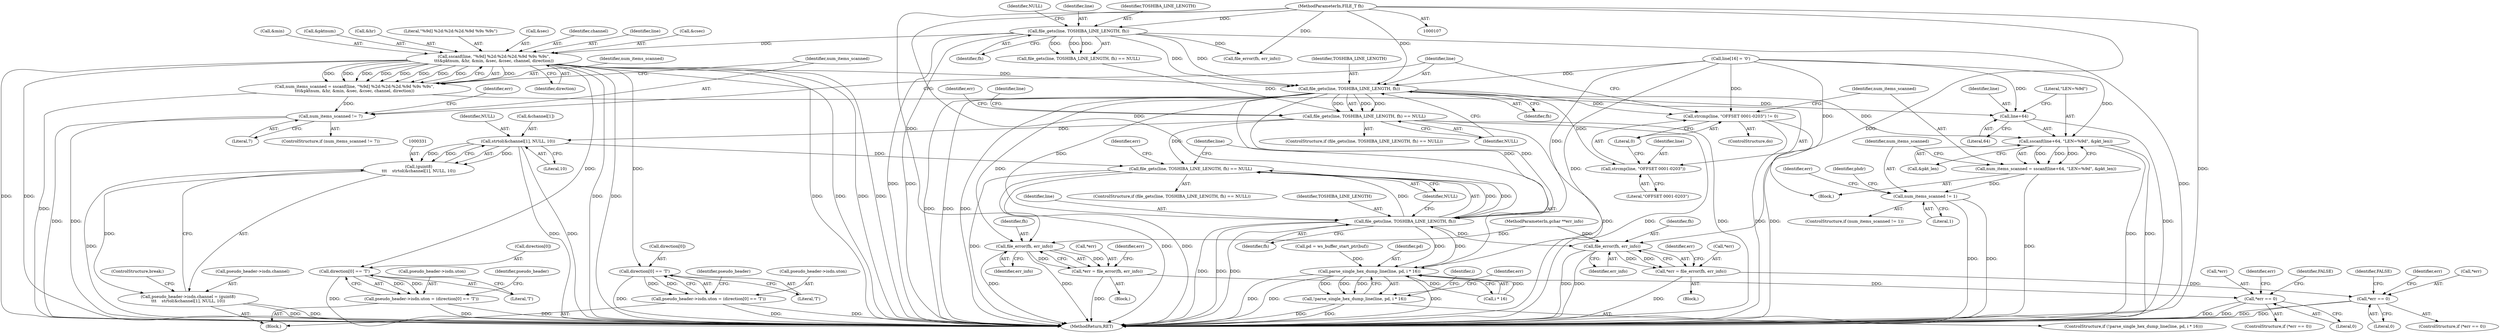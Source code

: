 digraph "0_wireshark_5efb45231671baa2db2011d8f67f9d6e72bc455b@API" {
"1000162" [label="(Call,sscanf(line, \"%9d] %2d:%2d:%2d.%9d %9s %9s\",\n\t\t\t&pktnum, &hr, &min, &sec, &csec, channel, direction))"];
"1000136" [label="(Call,file_gets(line, TOSHIBA_LINE_LENGTH, fh))"];
"1000108" [label="(MethodParameterIn,FILE_T fh)"];
"1000160" [label="(Call,num_items_scanned = sscanf(line, \"%9d] %2d:%2d:%2d.%9d %9s %9s\",\n\t\t\t&pktnum, &hr, &min, &sec, &csec, channel, direction))"];
"1000178" [label="(Call,num_items_scanned != 7)"];
"1000197" [label="(Call,file_gets(line, TOSHIBA_LINE_LENGTH, fh))"];
"1000196" [label="(Call,file_gets(line, TOSHIBA_LINE_LENGTH, fh) == NULL)"];
"1000332" [label="(Call,strtol(&channel[1], NULL, 10))"];
"1000330" [label="(Call,(guint8)\n\t\t\t    strtol(&channel[1], NULL, 10))"];
"1000324" [label="(Call,pseudo_header->isdn.channel = (guint8)\n\t\t\t    strtol(&channel[1], NULL, 10))"];
"1000410" [label="(Call,file_gets(line, TOSHIBA_LINE_LENGTH, fh) == NULL)"];
"1000206" [label="(Call,file_error(fh, err_info))"];
"1000203" [label="(Call,*err = file_error(fh, err_info))"];
"1000210" [label="(Call,*err == 0)"];
"1000226" [label="(Call,strcmp(line, \"OFFSET 0001-0203\") != 0)"];
"1000227" [label="(Call,strcmp(line, \"OFFSET 0001-0203\"))"];
"1000233" [label="(Call,sscanf(line+64, \"LEN=%9d\", &pkt_len))"];
"1000231" [label="(Call,num_items_scanned = sscanf(line+64, \"LEN=%9d\", &pkt_len))"];
"1000241" [label="(Call,num_items_scanned != 1)"];
"1000234" [label="(Call,line+64)"];
"1000411" [label="(Call,file_gets(line, TOSHIBA_LINE_LENGTH, fh))"];
"1000420" [label="(Call,file_error(fh, err_info))"];
"1000417" [label="(Call,*err = file_error(fh, err_info))"];
"1000424" [label="(Call,*err == 0)"];
"1000437" [label="(Call,parse_single_hex_dump_line(line, pd, i * 16))"];
"1000436" [label="(Call,!parse_single_hex_dump_line(line, pd, i * 16))"];
"1000319" [label="(Call,direction[0] == 'T')"];
"1000313" [label="(Call,pseudo_header->isdn.uton = (direction[0] == 'T'))"];
"1000352" [label="(Call,direction[0] == 'T')"];
"1000346" [label="(Call,pseudo_header->isdn.uton = (direction[0] == 'T'))"];
"1000221" [label="(Call,line[16] = '\0')"];
"1000203" [label="(Call,*err = file_error(fh, err_info))"];
"1000162" [label="(Call,sscanf(line, \"%9d] %2d:%2d:%2d.%9d %9s %9s\",\n\t\t\t&pktnum, &hr, &min, &sec, &csec, channel, direction))"];
"1000242" [label="(Identifier,num_items_scanned)"];
"1000438" [label="(Identifier,line)"];
"1000383" [label="(Call,pd = ws_buffer_start_ptr(buf))"];
"1000112" [label="(MethodParameterIn,gchar **err_info)"];
"1000217" [label="(Identifier,err)"];
"1000113" [label="(Block,)"];
"1000356" [label="(Literal,'T')"];
"1000424" [label="(Call,*err == 0)"];
"1000135" [label="(Call,file_gets(line, TOSHIBA_LINE_LENGTH, fh) == NULL)"];
"1000169" [label="(Call,&min)"];
"1000313" [label="(Call,pseudo_header->isdn.uton = (direction[0] == 'T'))"];
"1000238" [label="(Call,&pkt_len)"];
"1000209" [label="(ControlStructure,if (*err == 0))"];
"1000407" [label="(Identifier,i)"];
"1000195" [label="(ControlStructure,if (file_gets(line, TOSHIBA_LINE_LENGTH, fh) == NULL))"];
"1000323" [label="(Literal,'T')"];
"1000165" [label="(Call,&pktnum)"];
"1000167" [label="(Call,&hr)"];
"1000178" [label="(Call,num_items_scanned != 7)"];
"1000164" [label="(Literal,\"%9d] %2d:%2d:%2d.%9d %9s %9s\")"];
"1000180" [label="(Literal,7)"];
"1000415" [label="(Identifier,NULL)"];
"1000410" [label="(Call,file_gets(line, TOSHIBA_LINE_LENGTH, fh) == NULL)"];
"1000353" [label="(Call,direction[0])"];
"1000234" [label="(Call,line+64)"];
"1000414" [label="(Identifier,fh)"];
"1000226" [label="(Call,strcmp(line, \"OFFSET 0001-0203\") != 0)"];
"1000320" [label="(Call,direction[0])"];
"1000197" [label="(Call,file_gets(line, TOSHIBA_LINE_LENGTH, fh))"];
"1000177" [label="(ControlStructure,if (num_items_scanned != 7))"];
"1000212" [label="(Identifier,err)"];
"1000346" [label="(Call,pseudo_header->isdn.uton = (direction[0] == 'T'))"];
"1000161" [label="(Identifier,num_items_scanned)"];
"1000208" [label="(Identifier,err_info)"];
"1000446" [label="(Identifier,err)"];
"1000412" [label="(Identifier,line)"];
"1000220" [label="(Identifier,FALSE)"];
"1000330" [label="(Call,(guint8)\n\t\t\t    strtol(&channel[1], NULL, 10))"];
"1000140" [label="(Identifier,NULL)"];
"1000237" [label="(Literal,\"LEN=%9d\")"];
"1000240" [label="(ControlStructure,if (num_items_scanned != 1))"];
"1000171" [label="(Call,&sec)"];
"1000241" [label="(Call,num_items_scanned != 1)"];
"1000332" [label="(Call,strtol(&channel[1], NULL, 10))"];
"1000207" [label="(Identifier,fh)"];
"1000200" [label="(Identifier,fh)"];
"1000184" [label="(Identifier,err)"];
"1000205" [label="(Identifier,err)"];
"1000431" [label="(Identifier,err)"];
"1000136" [label="(Call,file_gets(line, TOSHIBA_LINE_LENGTH, fh))"];
"1000425" [label="(Call,*err)"];
"1000352" [label="(Call,direction[0] == 'T')"];
"1000411" [label="(Call,file_gets(line, TOSHIBA_LINE_LENGTH, fh))"];
"1000327" [label="(Identifier,pseudo_header)"];
"1000206" [label="(Call,file_error(fh, err_info))"];
"1000210" [label="(Call,*err == 0)"];
"1000426" [label="(Identifier,err)"];
"1000416" [label="(Block,)"];
"1000137" [label="(Identifier,line)"];
"1000258" [label="(Identifier,phdr)"];
"1000324" [label="(Call,pseudo_header->isdn.channel = (guint8)\n\t\t\t    strtol(&channel[1], NULL, 10))"];
"1000108" [label="(MethodParameterIn,FILE_T fh)"];
"1000179" [label="(Identifier,num_items_scanned)"];
"1000325" [label="(Call,pseudo_header->isdn.channel)"];
"1000228" [label="(Identifier,line)"];
"1000227" [label="(Call,strcmp(line, \"OFFSET 0001-0203\"))"];
"1000160" [label="(Call,num_items_scanned = sscanf(line, \"%9d] %2d:%2d:%2d.%9d %9s %9s\",\n\t\t\t&pktnum, &hr, &min, &sec, &csec, channel, direction))"];
"1000201" [label="(Identifier,NULL)"];
"1000196" [label="(Call,file_gets(line, TOSHIBA_LINE_LENGTH, fh) == NULL)"];
"1000243" [label="(Literal,1)"];
"1000436" [label="(Call,!parse_single_hex_dump_line(line, pd, i * 16))"];
"1000419" [label="(Identifier,err)"];
"1000199" [label="(Identifier,TOSHIBA_LINE_LENGTH)"];
"1000422" [label="(Identifier,err_info)"];
"1000176" [label="(Identifier,direction)"];
"1000338" [label="(Literal,10)"];
"1000204" [label="(Call,*err)"];
"1000231" [label="(Call,num_items_scanned = sscanf(line+64, \"LEN=%9d\", &pkt_len))"];
"1000236" [label="(Literal,64)"];
"1000223" [label="(Identifier,line)"];
"1000457" [label="(MethodReturn,RET)"];
"1000439" [label="(Identifier,pd)"];
"1000193" [label="(ControlStructure,do)"];
"1000145" [label="(Call,file_error(fh, err_info))"];
"1000420" [label="(Call,file_error(fh, err_info))"];
"1000360" [label="(Identifier,pseudo_header)"];
"1000235" [label="(Identifier,line)"];
"1000306" [label="(Block,)"];
"1000440" [label="(Call,i * 16)"];
"1000211" [label="(Call,*err)"];
"1000175" [label="(Identifier,channel)"];
"1000418" [label="(Call,*err)"];
"1000434" [label="(Identifier,FALSE)"];
"1000347" [label="(Call,pseudo_header->isdn.uton)"];
"1000413" [label="(Identifier,TOSHIBA_LINE_LENGTH)"];
"1000435" [label="(ControlStructure,if (!parse_single_hex_dump_line(line, pd, i * 16)))"];
"1000202" [label="(Block,)"];
"1000233" [label="(Call,sscanf(line+64, \"LEN=%9d\", &pkt_len))"];
"1000163" [label="(Identifier,line)"];
"1000173" [label="(Call,&csec)"];
"1000230" [label="(Literal,0)"];
"1000213" [label="(Literal,0)"];
"1000229" [label="(Literal,\"OFFSET 0001-0203\")"];
"1000232" [label="(Identifier,num_items_scanned)"];
"1000437" [label="(Call,parse_single_hex_dump_line(line, pd, i * 16))"];
"1000417" [label="(Call,*err = file_error(fh, err_info))"];
"1000139" [label="(Identifier,fh)"];
"1000333" [label="(Call,&channel[1])"];
"1000314" [label="(Call,pseudo_header->isdn.uton)"];
"1000427" [label="(Literal,0)"];
"1000423" [label="(ControlStructure,if (*err == 0))"];
"1000247" [label="(Identifier,err)"];
"1000339" [label="(ControlStructure,break;)"];
"1000421" [label="(Identifier,fh)"];
"1000198" [label="(Identifier,line)"];
"1000138" [label="(Identifier,TOSHIBA_LINE_LENGTH)"];
"1000337" [label="(Identifier,NULL)"];
"1000319" [label="(Call,direction[0] == 'T')"];
"1000409" [label="(ControlStructure,if (file_gets(line, TOSHIBA_LINE_LENGTH, fh) == NULL))"];
"1000162" -> "1000160"  [label="AST: "];
"1000162" -> "1000176"  [label="CFG: "];
"1000163" -> "1000162"  [label="AST: "];
"1000164" -> "1000162"  [label="AST: "];
"1000165" -> "1000162"  [label="AST: "];
"1000167" -> "1000162"  [label="AST: "];
"1000169" -> "1000162"  [label="AST: "];
"1000171" -> "1000162"  [label="AST: "];
"1000173" -> "1000162"  [label="AST: "];
"1000175" -> "1000162"  [label="AST: "];
"1000176" -> "1000162"  [label="AST: "];
"1000160" -> "1000162"  [label="CFG: "];
"1000162" -> "1000457"  [label="DDG: "];
"1000162" -> "1000457"  [label="DDG: "];
"1000162" -> "1000457"  [label="DDG: "];
"1000162" -> "1000457"  [label="DDG: "];
"1000162" -> "1000457"  [label="DDG: "];
"1000162" -> "1000457"  [label="DDG: "];
"1000162" -> "1000457"  [label="DDG: "];
"1000162" -> "1000457"  [label="DDG: "];
"1000162" -> "1000160"  [label="DDG: "];
"1000162" -> "1000160"  [label="DDG: "];
"1000162" -> "1000160"  [label="DDG: "];
"1000162" -> "1000160"  [label="DDG: "];
"1000162" -> "1000160"  [label="DDG: "];
"1000162" -> "1000160"  [label="DDG: "];
"1000162" -> "1000160"  [label="DDG: "];
"1000162" -> "1000160"  [label="DDG: "];
"1000162" -> "1000160"  [label="DDG: "];
"1000136" -> "1000162"  [label="DDG: "];
"1000162" -> "1000197"  [label="DDG: "];
"1000162" -> "1000319"  [label="DDG: "];
"1000162" -> "1000352"  [label="DDG: "];
"1000136" -> "1000135"  [label="AST: "];
"1000136" -> "1000139"  [label="CFG: "];
"1000137" -> "1000136"  [label="AST: "];
"1000138" -> "1000136"  [label="AST: "];
"1000139" -> "1000136"  [label="AST: "];
"1000140" -> "1000136"  [label="CFG: "];
"1000136" -> "1000457"  [label="DDG: "];
"1000136" -> "1000457"  [label="DDG: "];
"1000136" -> "1000457"  [label="DDG: "];
"1000136" -> "1000135"  [label="DDG: "];
"1000136" -> "1000135"  [label="DDG: "];
"1000136" -> "1000135"  [label="DDG: "];
"1000108" -> "1000136"  [label="DDG: "];
"1000136" -> "1000145"  [label="DDG: "];
"1000136" -> "1000197"  [label="DDG: "];
"1000136" -> "1000197"  [label="DDG: "];
"1000108" -> "1000107"  [label="AST: "];
"1000108" -> "1000457"  [label="DDG: "];
"1000108" -> "1000145"  [label="DDG: "];
"1000108" -> "1000197"  [label="DDG: "];
"1000108" -> "1000206"  [label="DDG: "];
"1000108" -> "1000411"  [label="DDG: "];
"1000108" -> "1000420"  [label="DDG: "];
"1000160" -> "1000113"  [label="AST: "];
"1000161" -> "1000160"  [label="AST: "];
"1000179" -> "1000160"  [label="CFG: "];
"1000160" -> "1000457"  [label="DDG: "];
"1000160" -> "1000178"  [label="DDG: "];
"1000178" -> "1000177"  [label="AST: "];
"1000178" -> "1000180"  [label="CFG: "];
"1000179" -> "1000178"  [label="AST: "];
"1000180" -> "1000178"  [label="AST: "];
"1000184" -> "1000178"  [label="CFG: "];
"1000198" -> "1000178"  [label="CFG: "];
"1000178" -> "1000457"  [label="DDG: "];
"1000178" -> "1000457"  [label="DDG: "];
"1000197" -> "1000196"  [label="AST: "];
"1000197" -> "1000200"  [label="CFG: "];
"1000198" -> "1000197"  [label="AST: "];
"1000199" -> "1000197"  [label="AST: "];
"1000200" -> "1000197"  [label="AST: "];
"1000201" -> "1000197"  [label="CFG: "];
"1000197" -> "1000457"  [label="DDG: "];
"1000197" -> "1000457"  [label="DDG: "];
"1000197" -> "1000457"  [label="DDG: "];
"1000197" -> "1000196"  [label="DDG: "];
"1000197" -> "1000196"  [label="DDG: "];
"1000197" -> "1000196"  [label="DDG: "];
"1000221" -> "1000197"  [label="DDG: "];
"1000197" -> "1000206"  [label="DDG: "];
"1000197" -> "1000226"  [label="DDG: "];
"1000197" -> "1000227"  [label="DDG: "];
"1000197" -> "1000233"  [label="DDG: "];
"1000197" -> "1000234"  [label="DDG: "];
"1000197" -> "1000411"  [label="DDG: "];
"1000197" -> "1000411"  [label="DDG: "];
"1000197" -> "1000411"  [label="DDG: "];
"1000196" -> "1000195"  [label="AST: "];
"1000196" -> "1000201"  [label="CFG: "];
"1000201" -> "1000196"  [label="AST: "];
"1000205" -> "1000196"  [label="CFG: "];
"1000223" -> "1000196"  [label="CFG: "];
"1000196" -> "1000457"  [label="DDG: "];
"1000196" -> "1000457"  [label="DDG: "];
"1000196" -> "1000457"  [label="DDG: "];
"1000135" -> "1000196"  [label="DDG: "];
"1000196" -> "1000332"  [label="DDG: "];
"1000196" -> "1000410"  [label="DDG: "];
"1000332" -> "1000330"  [label="AST: "];
"1000332" -> "1000338"  [label="CFG: "];
"1000333" -> "1000332"  [label="AST: "];
"1000337" -> "1000332"  [label="AST: "];
"1000338" -> "1000332"  [label="AST: "];
"1000330" -> "1000332"  [label="CFG: "];
"1000332" -> "1000457"  [label="DDG: "];
"1000332" -> "1000457"  [label="DDG: "];
"1000332" -> "1000330"  [label="DDG: "];
"1000332" -> "1000330"  [label="DDG: "];
"1000332" -> "1000330"  [label="DDG: "];
"1000332" -> "1000410"  [label="DDG: "];
"1000330" -> "1000324"  [label="AST: "];
"1000331" -> "1000330"  [label="AST: "];
"1000324" -> "1000330"  [label="CFG: "];
"1000330" -> "1000457"  [label="DDG: "];
"1000330" -> "1000324"  [label="DDG: "];
"1000324" -> "1000306"  [label="AST: "];
"1000325" -> "1000324"  [label="AST: "];
"1000339" -> "1000324"  [label="CFG: "];
"1000324" -> "1000457"  [label="DDG: "];
"1000324" -> "1000457"  [label="DDG: "];
"1000410" -> "1000409"  [label="AST: "];
"1000410" -> "1000415"  [label="CFG: "];
"1000411" -> "1000410"  [label="AST: "];
"1000415" -> "1000410"  [label="AST: "];
"1000419" -> "1000410"  [label="CFG: "];
"1000438" -> "1000410"  [label="CFG: "];
"1000410" -> "1000457"  [label="DDG: "];
"1000410" -> "1000457"  [label="DDG: "];
"1000410" -> "1000457"  [label="DDG: "];
"1000411" -> "1000410"  [label="DDG: "];
"1000411" -> "1000410"  [label="DDG: "];
"1000411" -> "1000410"  [label="DDG: "];
"1000206" -> "1000203"  [label="AST: "];
"1000206" -> "1000208"  [label="CFG: "];
"1000207" -> "1000206"  [label="AST: "];
"1000208" -> "1000206"  [label="AST: "];
"1000203" -> "1000206"  [label="CFG: "];
"1000206" -> "1000457"  [label="DDG: "];
"1000206" -> "1000457"  [label="DDG: "];
"1000206" -> "1000203"  [label="DDG: "];
"1000206" -> "1000203"  [label="DDG: "];
"1000112" -> "1000206"  [label="DDG: "];
"1000203" -> "1000202"  [label="AST: "];
"1000204" -> "1000203"  [label="AST: "];
"1000212" -> "1000203"  [label="CFG: "];
"1000203" -> "1000457"  [label="DDG: "];
"1000203" -> "1000210"  [label="DDG: "];
"1000210" -> "1000209"  [label="AST: "];
"1000210" -> "1000213"  [label="CFG: "];
"1000211" -> "1000210"  [label="AST: "];
"1000213" -> "1000210"  [label="AST: "];
"1000217" -> "1000210"  [label="CFG: "];
"1000220" -> "1000210"  [label="CFG: "];
"1000210" -> "1000457"  [label="DDG: "];
"1000210" -> "1000457"  [label="DDG: "];
"1000226" -> "1000193"  [label="AST: "];
"1000226" -> "1000230"  [label="CFG: "];
"1000227" -> "1000226"  [label="AST: "];
"1000230" -> "1000226"  [label="AST: "];
"1000198" -> "1000226"  [label="CFG: "];
"1000232" -> "1000226"  [label="CFG: "];
"1000226" -> "1000457"  [label="DDG: "];
"1000226" -> "1000457"  [label="DDG: "];
"1000221" -> "1000226"  [label="DDG: "];
"1000227" -> "1000229"  [label="CFG: "];
"1000228" -> "1000227"  [label="AST: "];
"1000229" -> "1000227"  [label="AST: "];
"1000230" -> "1000227"  [label="CFG: "];
"1000221" -> "1000227"  [label="DDG: "];
"1000233" -> "1000231"  [label="AST: "];
"1000233" -> "1000238"  [label="CFG: "];
"1000234" -> "1000233"  [label="AST: "];
"1000237" -> "1000233"  [label="AST: "];
"1000238" -> "1000233"  [label="AST: "];
"1000231" -> "1000233"  [label="CFG: "];
"1000233" -> "1000457"  [label="DDG: "];
"1000233" -> "1000457"  [label="DDG: "];
"1000233" -> "1000231"  [label="DDG: "];
"1000233" -> "1000231"  [label="DDG: "];
"1000233" -> "1000231"  [label="DDG: "];
"1000221" -> "1000233"  [label="DDG: "];
"1000231" -> "1000113"  [label="AST: "];
"1000232" -> "1000231"  [label="AST: "];
"1000242" -> "1000231"  [label="CFG: "];
"1000231" -> "1000457"  [label="DDG: "];
"1000231" -> "1000241"  [label="DDG: "];
"1000241" -> "1000240"  [label="AST: "];
"1000241" -> "1000243"  [label="CFG: "];
"1000242" -> "1000241"  [label="AST: "];
"1000243" -> "1000241"  [label="AST: "];
"1000247" -> "1000241"  [label="CFG: "];
"1000258" -> "1000241"  [label="CFG: "];
"1000241" -> "1000457"  [label="DDG: "];
"1000241" -> "1000457"  [label="DDG: "];
"1000234" -> "1000236"  [label="CFG: "];
"1000235" -> "1000234"  [label="AST: "];
"1000236" -> "1000234"  [label="AST: "];
"1000237" -> "1000234"  [label="CFG: "];
"1000234" -> "1000457"  [label="DDG: "];
"1000221" -> "1000234"  [label="DDG: "];
"1000411" -> "1000414"  [label="CFG: "];
"1000412" -> "1000411"  [label="AST: "];
"1000413" -> "1000411"  [label="AST: "];
"1000414" -> "1000411"  [label="AST: "];
"1000415" -> "1000411"  [label="CFG: "];
"1000411" -> "1000457"  [label="DDG: "];
"1000411" -> "1000457"  [label="DDG: "];
"1000411" -> "1000457"  [label="DDG: "];
"1000437" -> "1000411"  [label="DDG: "];
"1000221" -> "1000411"  [label="DDG: "];
"1000411" -> "1000420"  [label="DDG: "];
"1000411" -> "1000437"  [label="DDG: "];
"1000420" -> "1000417"  [label="AST: "];
"1000420" -> "1000422"  [label="CFG: "];
"1000421" -> "1000420"  [label="AST: "];
"1000422" -> "1000420"  [label="AST: "];
"1000417" -> "1000420"  [label="CFG: "];
"1000420" -> "1000457"  [label="DDG: "];
"1000420" -> "1000457"  [label="DDG: "];
"1000420" -> "1000417"  [label="DDG: "];
"1000420" -> "1000417"  [label="DDG: "];
"1000112" -> "1000420"  [label="DDG: "];
"1000417" -> "1000416"  [label="AST: "];
"1000418" -> "1000417"  [label="AST: "];
"1000426" -> "1000417"  [label="CFG: "];
"1000417" -> "1000457"  [label="DDG: "];
"1000417" -> "1000424"  [label="DDG: "];
"1000424" -> "1000423"  [label="AST: "];
"1000424" -> "1000427"  [label="CFG: "];
"1000425" -> "1000424"  [label="AST: "];
"1000427" -> "1000424"  [label="AST: "];
"1000431" -> "1000424"  [label="CFG: "];
"1000434" -> "1000424"  [label="CFG: "];
"1000424" -> "1000457"  [label="DDG: "];
"1000424" -> "1000457"  [label="DDG: "];
"1000437" -> "1000436"  [label="AST: "];
"1000437" -> "1000440"  [label="CFG: "];
"1000438" -> "1000437"  [label="AST: "];
"1000439" -> "1000437"  [label="AST: "];
"1000440" -> "1000437"  [label="AST: "];
"1000436" -> "1000437"  [label="CFG: "];
"1000437" -> "1000457"  [label="DDG: "];
"1000437" -> "1000457"  [label="DDG: "];
"1000437" -> "1000457"  [label="DDG: "];
"1000437" -> "1000436"  [label="DDG: "];
"1000437" -> "1000436"  [label="DDG: "];
"1000437" -> "1000436"  [label="DDG: "];
"1000221" -> "1000437"  [label="DDG: "];
"1000383" -> "1000437"  [label="DDG: "];
"1000440" -> "1000437"  [label="DDG: "];
"1000440" -> "1000437"  [label="DDG: "];
"1000436" -> "1000435"  [label="AST: "];
"1000446" -> "1000436"  [label="CFG: "];
"1000407" -> "1000436"  [label="CFG: "];
"1000436" -> "1000457"  [label="DDG: "];
"1000436" -> "1000457"  [label="DDG: "];
"1000319" -> "1000313"  [label="AST: "];
"1000319" -> "1000323"  [label="CFG: "];
"1000320" -> "1000319"  [label="AST: "];
"1000323" -> "1000319"  [label="AST: "];
"1000313" -> "1000319"  [label="CFG: "];
"1000319" -> "1000457"  [label="DDG: "];
"1000319" -> "1000313"  [label="DDG: "];
"1000319" -> "1000313"  [label="DDG: "];
"1000313" -> "1000306"  [label="AST: "];
"1000314" -> "1000313"  [label="AST: "];
"1000327" -> "1000313"  [label="CFG: "];
"1000313" -> "1000457"  [label="DDG: "];
"1000313" -> "1000457"  [label="DDG: "];
"1000352" -> "1000346"  [label="AST: "];
"1000352" -> "1000356"  [label="CFG: "];
"1000353" -> "1000352"  [label="AST: "];
"1000356" -> "1000352"  [label="AST: "];
"1000346" -> "1000352"  [label="CFG: "];
"1000352" -> "1000457"  [label="DDG: "];
"1000352" -> "1000346"  [label="DDG: "];
"1000352" -> "1000346"  [label="DDG: "];
"1000346" -> "1000306"  [label="AST: "];
"1000347" -> "1000346"  [label="AST: "];
"1000360" -> "1000346"  [label="CFG: "];
"1000346" -> "1000457"  [label="DDG: "];
"1000346" -> "1000457"  [label="DDG: "];
}
